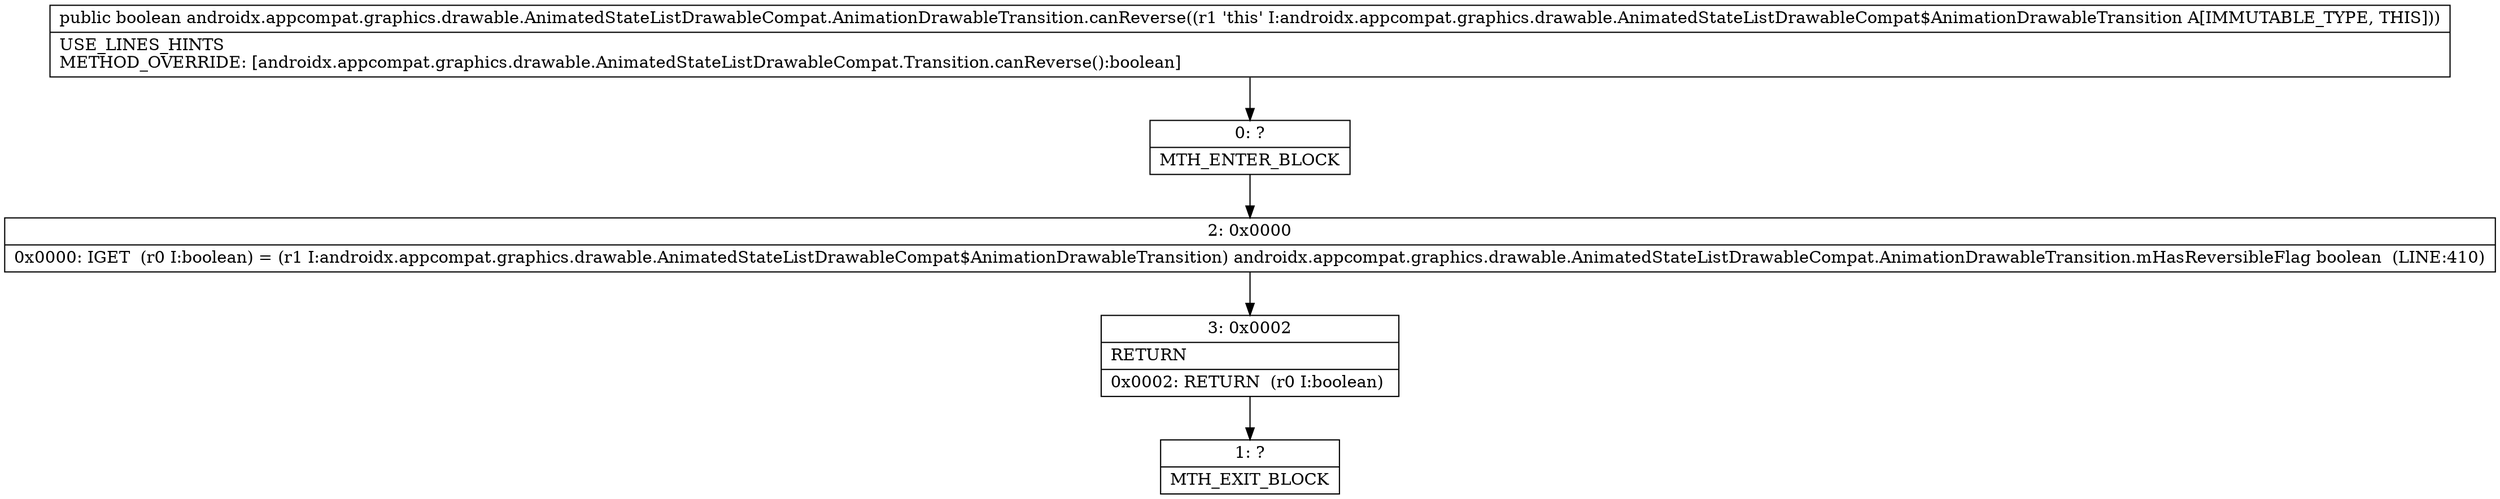 digraph "CFG forandroidx.appcompat.graphics.drawable.AnimatedStateListDrawableCompat.AnimationDrawableTransition.canReverse()Z" {
Node_0 [shape=record,label="{0\:\ ?|MTH_ENTER_BLOCK\l}"];
Node_2 [shape=record,label="{2\:\ 0x0000|0x0000: IGET  (r0 I:boolean) = (r1 I:androidx.appcompat.graphics.drawable.AnimatedStateListDrawableCompat$AnimationDrawableTransition) androidx.appcompat.graphics.drawable.AnimatedStateListDrawableCompat.AnimationDrawableTransition.mHasReversibleFlag boolean  (LINE:410)\l}"];
Node_3 [shape=record,label="{3\:\ 0x0002|RETURN\l|0x0002: RETURN  (r0 I:boolean) \l}"];
Node_1 [shape=record,label="{1\:\ ?|MTH_EXIT_BLOCK\l}"];
MethodNode[shape=record,label="{public boolean androidx.appcompat.graphics.drawable.AnimatedStateListDrawableCompat.AnimationDrawableTransition.canReverse((r1 'this' I:androidx.appcompat.graphics.drawable.AnimatedStateListDrawableCompat$AnimationDrawableTransition A[IMMUTABLE_TYPE, THIS]))  | USE_LINES_HINTS\lMETHOD_OVERRIDE: [androidx.appcompat.graphics.drawable.AnimatedStateListDrawableCompat.Transition.canReverse():boolean]\l}"];
MethodNode -> Node_0;Node_0 -> Node_2;
Node_2 -> Node_3;
Node_3 -> Node_1;
}

